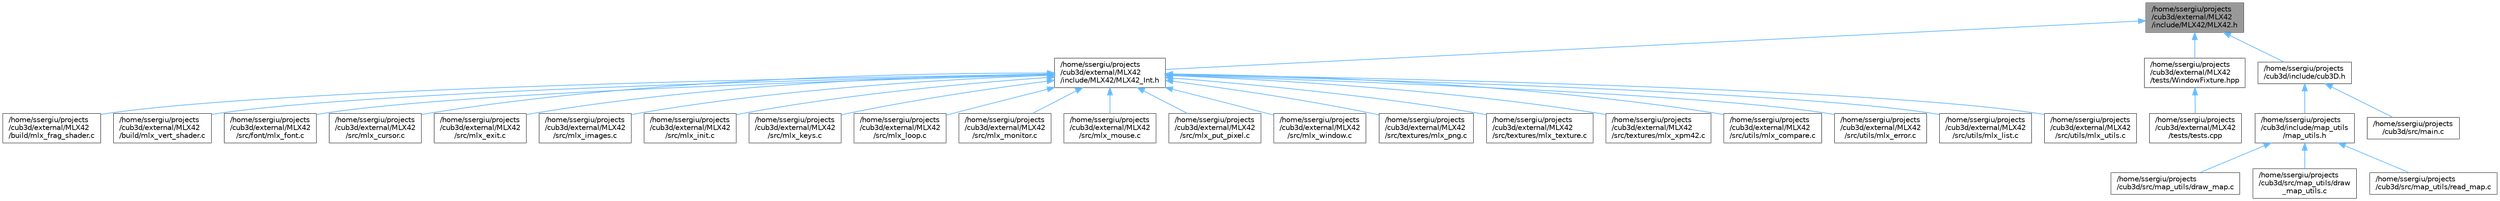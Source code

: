 digraph "/home/ssergiu/projects/cub3d/external/MLX42/include/MLX42/MLX42.h"
{
 // INTERACTIVE_SVG=YES
 // LATEX_PDF_SIZE
  bgcolor="transparent";
  edge [fontname=Helvetica,fontsize=10,labelfontname=Helvetica,labelfontsize=10];
  node [fontname=Helvetica,fontsize=10,shape=box,height=0.2,width=0.4];
  Node1 [label="/home/ssergiu/projects\l/cub3d/external/MLX42\l/include/MLX42/MLX42.h",height=0.2,width=0.4,color="gray40", fillcolor="grey60", style="filled", fontcolor="black",tooltip=" "];
  Node1 -> Node2 [dir="back",color="steelblue1",style="solid"];
  Node2 [label="/home/ssergiu/projects\l/cub3d/external/MLX42\l/include/MLX42/MLX42_Int.h",height=0.2,width=0.4,color="grey40", fillcolor="white", style="filled",URL="$MLX42__Int_8h.html",tooltip=" "];
  Node2 -> Node3 [dir="back",color="steelblue1",style="solid"];
  Node3 [label="/home/ssergiu/projects\l/cub3d/external/MLX42\l/build/mlx_frag_shader.c",height=0.2,width=0.4,color="grey40", fillcolor="white", style="filled",URL="$mlx__frag__shader_8c.html",tooltip=" "];
  Node2 -> Node4 [dir="back",color="steelblue1",style="solid"];
  Node4 [label="/home/ssergiu/projects\l/cub3d/external/MLX42\l/build/mlx_vert_shader.c",height=0.2,width=0.4,color="grey40", fillcolor="white", style="filled",URL="$mlx__vert__shader_8c.html",tooltip=" "];
  Node2 -> Node5 [dir="back",color="steelblue1",style="solid"];
  Node5 [label="/home/ssergiu/projects\l/cub3d/external/MLX42\l/src/font/mlx_font.c",height=0.2,width=0.4,color="grey40", fillcolor="white", style="filled",URL="$mlx__font_8c.html",tooltip=" "];
  Node2 -> Node6 [dir="back",color="steelblue1",style="solid"];
  Node6 [label="/home/ssergiu/projects\l/cub3d/external/MLX42\l/src/mlx_cursor.c",height=0.2,width=0.4,color="grey40", fillcolor="white", style="filled",URL="$mlx__cursor_8c.html",tooltip=" "];
  Node2 -> Node7 [dir="back",color="steelblue1",style="solid"];
  Node7 [label="/home/ssergiu/projects\l/cub3d/external/MLX42\l/src/mlx_exit.c",height=0.2,width=0.4,color="grey40", fillcolor="white", style="filled",URL="$mlx__exit_8c.html",tooltip=" "];
  Node2 -> Node8 [dir="back",color="steelblue1",style="solid"];
  Node8 [label="/home/ssergiu/projects\l/cub3d/external/MLX42\l/src/mlx_images.c",height=0.2,width=0.4,color="grey40", fillcolor="white", style="filled",URL="$mlx__images_8c.html",tooltip=" "];
  Node2 -> Node9 [dir="back",color="steelblue1",style="solid"];
  Node9 [label="/home/ssergiu/projects\l/cub3d/external/MLX42\l/src/mlx_init.c",height=0.2,width=0.4,color="grey40", fillcolor="white", style="filled",URL="$mlx__init_8c.html",tooltip=" "];
  Node2 -> Node10 [dir="back",color="steelblue1",style="solid"];
  Node10 [label="/home/ssergiu/projects\l/cub3d/external/MLX42\l/src/mlx_keys.c",height=0.2,width=0.4,color="grey40", fillcolor="white", style="filled",URL="$mlx__keys_8c.html",tooltip=" "];
  Node2 -> Node11 [dir="back",color="steelblue1",style="solid"];
  Node11 [label="/home/ssergiu/projects\l/cub3d/external/MLX42\l/src/mlx_loop.c",height=0.2,width=0.4,color="grey40", fillcolor="white", style="filled",URL="$mlx__loop_8c.html",tooltip=" "];
  Node2 -> Node12 [dir="back",color="steelblue1",style="solid"];
  Node12 [label="/home/ssergiu/projects\l/cub3d/external/MLX42\l/src/mlx_monitor.c",height=0.2,width=0.4,color="grey40", fillcolor="white", style="filled",URL="$mlx__monitor_8c.html",tooltip=" "];
  Node2 -> Node13 [dir="back",color="steelblue1",style="solid"];
  Node13 [label="/home/ssergiu/projects\l/cub3d/external/MLX42\l/src/mlx_mouse.c",height=0.2,width=0.4,color="grey40", fillcolor="white", style="filled",URL="$mlx__mouse_8c.html",tooltip=" "];
  Node2 -> Node14 [dir="back",color="steelblue1",style="solid"];
  Node14 [label="/home/ssergiu/projects\l/cub3d/external/MLX42\l/src/mlx_put_pixel.c",height=0.2,width=0.4,color="grey40", fillcolor="white", style="filled",URL="$mlx__put__pixel_8c.html",tooltip=" "];
  Node2 -> Node15 [dir="back",color="steelblue1",style="solid"];
  Node15 [label="/home/ssergiu/projects\l/cub3d/external/MLX42\l/src/mlx_window.c",height=0.2,width=0.4,color="grey40", fillcolor="white", style="filled",URL="$mlx__window_8c.html",tooltip=" "];
  Node2 -> Node16 [dir="back",color="steelblue1",style="solid"];
  Node16 [label="/home/ssergiu/projects\l/cub3d/external/MLX42\l/src/textures/mlx_png.c",height=0.2,width=0.4,color="grey40", fillcolor="white", style="filled",URL="$mlx__png_8c.html",tooltip=" "];
  Node2 -> Node17 [dir="back",color="steelblue1",style="solid"];
  Node17 [label="/home/ssergiu/projects\l/cub3d/external/MLX42\l/src/textures/mlx_texture.c",height=0.2,width=0.4,color="grey40", fillcolor="white", style="filled",URL="$mlx__texture_8c.html",tooltip=" "];
  Node2 -> Node18 [dir="back",color="steelblue1",style="solid"];
  Node18 [label="/home/ssergiu/projects\l/cub3d/external/MLX42\l/src/textures/mlx_xpm42.c",height=0.2,width=0.4,color="grey40", fillcolor="white", style="filled",URL="$mlx__xpm42_8c.html",tooltip=" "];
  Node2 -> Node19 [dir="back",color="steelblue1",style="solid"];
  Node19 [label="/home/ssergiu/projects\l/cub3d/external/MLX42\l/src/utils/mlx_compare.c",height=0.2,width=0.4,color="grey40", fillcolor="white", style="filled",URL="$mlx__compare_8c.html",tooltip=" "];
  Node2 -> Node20 [dir="back",color="steelblue1",style="solid"];
  Node20 [label="/home/ssergiu/projects\l/cub3d/external/MLX42\l/src/utils/mlx_error.c",height=0.2,width=0.4,color="grey40", fillcolor="white", style="filled",URL="$mlx__error_8c.html",tooltip=" "];
  Node2 -> Node21 [dir="back",color="steelblue1",style="solid"];
  Node21 [label="/home/ssergiu/projects\l/cub3d/external/MLX42\l/src/utils/mlx_list.c",height=0.2,width=0.4,color="grey40", fillcolor="white", style="filled",URL="$mlx__list_8c.html",tooltip=" "];
  Node2 -> Node22 [dir="back",color="steelblue1",style="solid"];
  Node22 [label="/home/ssergiu/projects\l/cub3d/external/MLX42\l/src/utils/mlx_utils.c",height=0.2,width=0.4,color="grey40", fillcolor="white", style="filled",URL="$mlx__utils_8c.html",tooltip=" "];
  Node1 -> Node23 [dir="back",color="steelblue1",style="solid"];
  Node23 [label="/home/ssergiu/projects\l/cub3d/external/MLX42\l/tests/WindowFixture.hpp",height=0.2,width=0.4,color="grey40", fillcolor="white", style="filled",URL="$WindowFixture_8hpp.html",tooltip=" "];
  Node23 -> Node24 [dir="back",color="steelblue1",style="solid"];
  Node24 [label="/home/ssergiu/projects\l/cub3d/external/MLX42\l/tests/tests.cpp",height=0.2,width=0.4,color="grey40", fillcolor="white", style="filled",URL="$tests_8cpp.html",tooltip=" "];
  Node1 -> Node25 [dir="back",color="steelblue1",style="solid"];
  Node25 [label="/home/ssergiu/projects\l/cub3d/include/cub3D.h",height=0.2,width=0.4,color="grey40", fillcolor="white", style="filled",URL="$cub3D_8h.html",tooltip=" "];
  Node25 -> Node26 [dir="back",color="steelblue1",style="solid"];
  Node26 [label="/home/ssergiu/projects\l/cub3d/include/map_utils\l/map_utils.h",height=0.2,width=0.4,color="grey40", fillcolor="white", style="filled",URL="$map__utils_8h.html",tooltip=" "];
  Node26 -> Node27 [dir="back",color="steelblue1",style="solid"];
  Node27 [label="/home/ssergiu/projects\l/cub3d/src/map_utils/draw_map.c",height=0.2,width=0.4,color="grey40", fillcolor="white", style="filled",URL="$draw__map_8c.html",tooltip=" "];
  Node26 -> Node28 [dir="back",color="steelblue1",style="solid"];
  Node28 [label="/home/ssergiu/projects\l/cub3d/src/map_utils/draw\l_map_utils.c",height=0.2,width=0.4,color="grey40", fillcolor="white", style="filled",URL="$draw__map__utils_8c.html",tooltip=" "];
  Node26 -> Node29 [dir="back",color="steelblue1",style="solid"];
  Node29 [label="/home/ssergiu/projects\l/cub3d/src/map_utils/read_map.c",height=0.2,width=0.4,color="grey40", fillcolor="white", style="filled",URL="$read__map_8c.html",tooltip=" "];
  Node25 -> Node30 [dir="back",color="steelblue1",style="solid"];
  Node30 [label="/home/ssergiu/projects\l/cub3d/src/main.c",height=0.2,width=0.4,color="grey40", fillcolor="white", style="filled",URL="$main_8c.html",tooltip=" "];
}
